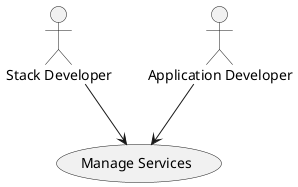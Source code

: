 @startuml


usecase "Manage Services" as ManageServices

Actor "Stack Developer" as StackDeveloper

StackDeveloper --> ManageServices

Actor "Application Developer" as ApplicationDeveloper

ApplicationDeveloper --> ManageServices



@enduml
